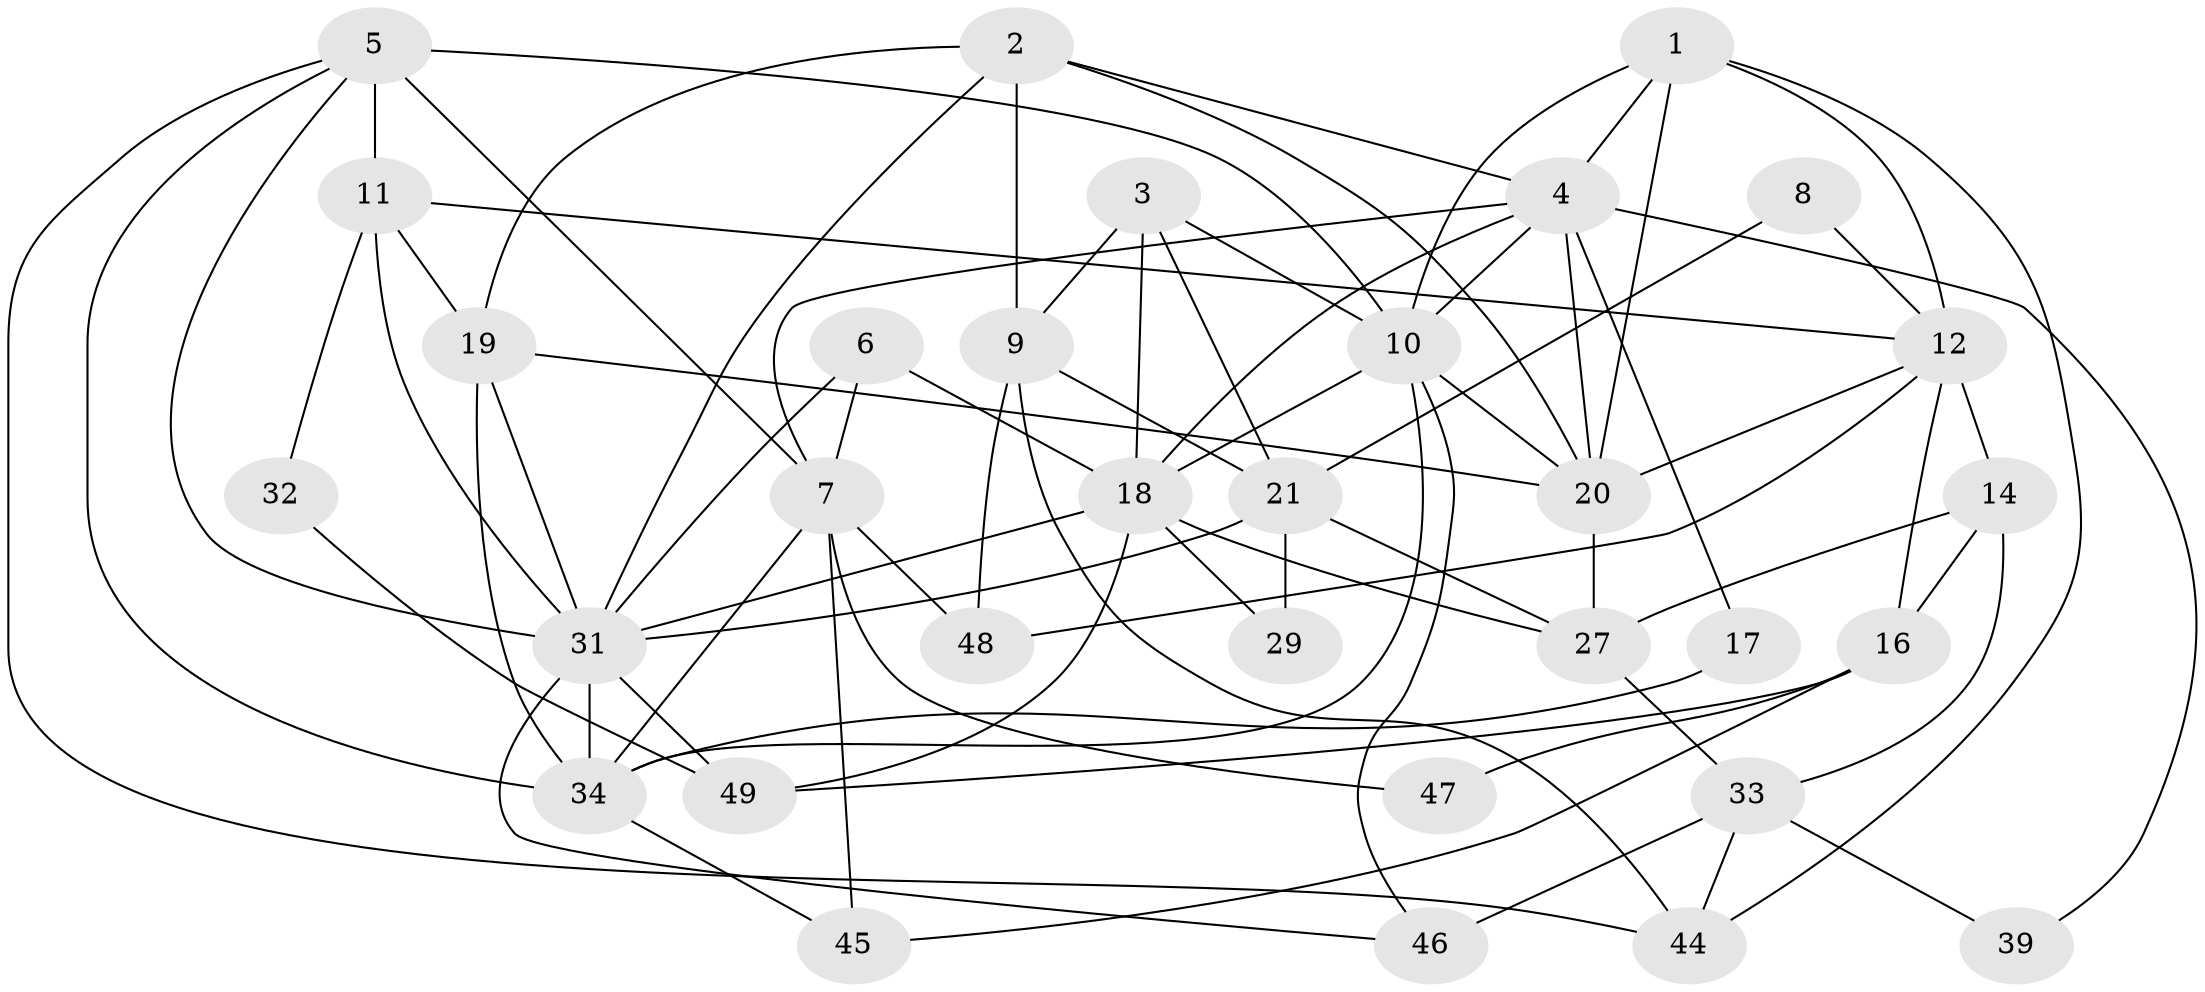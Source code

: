 // Generated by graph-tools (version 1.1) at 2025/24/03/03/25 07:24:04]
// undirected, 32 vertices, 77 edges
graph export_dot {
graph [start="1"]
  node [color=gray90,style=filled];
  1 [super="+15"];
  2 [super="+28"];
  3;
  4 [super="+24"];
  5 [super="+26"];
  6;
  7 [super="+13"];
  8;
  9 [super="+41"];
  10 [super="+36"];
  11 [super="+25"];
  12 [super="+38"];
  14 [super="+43"];
  16 [super="+35"];
  17;
  18 [super="+30"];
  19 [super="+23"];
  20 [super="+22"];
  21 [super="+40"];
  27;
  29;
  31 [super="+37"];
  32;
  33 [super="+42"];
  34 [super="+50"];
  39;
  44;
  45;
  46;
  47;
  48;
  49;
  1 -- 20;
  1 -- 44;
  1 -- 4;
  1 -- 12;
  1 -- 10;
  2 -- 4;
  2 -- 19;
  2 -- 9;
  2 -- 20;
  2 -- 31;
  3 -- 10;
  3 -- 21;
  3 -- 18;
  3 -- 9;
  4 -- 7;
  4 -- 17;
  4 -- 20;
  4 -- 39;
  4 -- 10;
  4 -- 18;
  5 -- 31;
  5 -- 10;
  5 -- 44;
  5 -- 7;
  5 -- 11 [weight=2];
  5 -- 34;
  6 -- 31;
  6 -- 7;
  6 -- 18;
  7 -- 47;
  7 -- 48;
  7 -- 45;
  7 -- 34;
  8 -- 21;
  8 -- 12;
  9 -- 48;
  9 -- 21;
  9 -- 44;
  10 -- 18;
  10 -- 46;
  10 -- 20;
  10 -- 34;
  11 -- 12 [weight=2];
  11 -- 31;
  11 -- 32;
  11 -- 19;
  12 -- 16;
  12 -- 48;
  12 -- 20;
  12 -- 14;
  14 -- 16 [weight=2];
  14 -- 33;
  14 -- 27;
  16 -- 49;
  16 -- 45;
  16 -- 47;
  17 -- 34;
  18 -- 27;
  18 -- 49;
  18 -- 31;
  18 -- 29;
  19 -- 31;
  19 -- 20;
  19 -- 34;
  20 -- 27;
  21 -- 27;
  21 -- 29;
  21 -- 31 [weight=2];
  27 -- 33;
  31 -- 34;
  31 -- 46;
  31 -- 49;
  32 -- 49;
  33 -- 46 [weight=2];
  33 -- 39;
  33 -- 44;
  34 -- 45;
}
